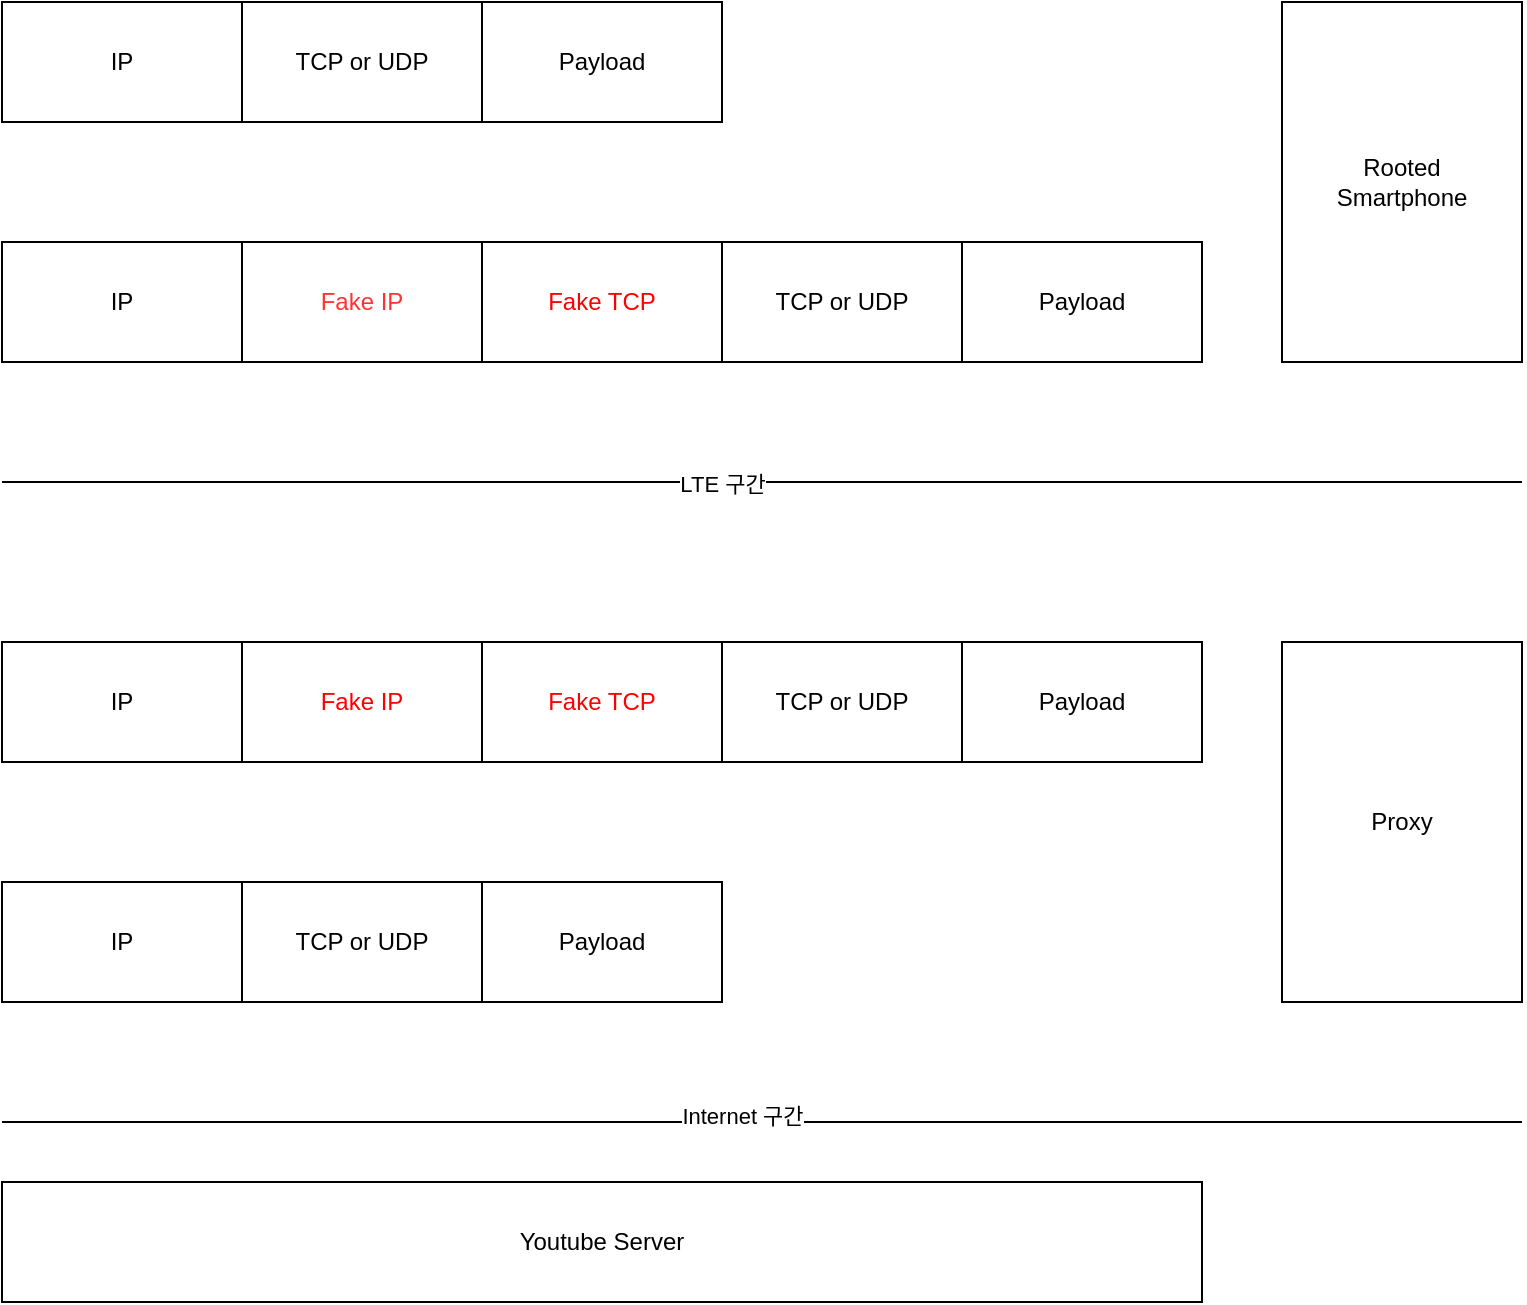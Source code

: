 <mxfile version="14.9.8" type="device"><diagram id="Ib_mWtSl0Ooc5z17MnfF" name="Page-1"><mxGraphModel dx="1422" dy="834" grid="1" gridSize="10" guides="1" tooltips="1" connect="1" arrows="1" fold="1" page="1" pageScale="1" pageWidth="850" pageHeight="1100" math="0" shadow="0"><root><mxCell id="0"/><mxCell id="1" parent="0"/><mxCell id="jHTLj4FO-ZqBWE9UkEH2-1" value="IP" style="rounded=0;whiteSpace=wrap;html=1;" vertex="1" parent="1"><mxGeometry x="40" y="120" width="120" height="60" as="geometry"/></mxCell><mxCell id="jHTLj4FO-ZqBWE9UkEH2-2" value="TCP or UDP" style="rounded=0;whiteSpace=wrap;html=1;" vertex="1" parent="1"><mxGeometry x="160" y="120" width="120" height="60" as="geometry"/></mxCell><mxCell id="jHTLj4FO-ZqBWE9UkEH2-3" value="Payload" style="rounded=0;whiteSpace=wrap;html=1;" vertex="1" parent="1"><mxGeometry x="280" y="120" width="120" height="60" as="geometry"/></mxCell><mxCell id="jHTLj4FO-ZqBWE9UkEH2-4" value="IP" style="rounded=0;whiteSpace=wrap;html=1;" vertex="1" parent="1"><mxGeometry x="40" y="240" width="120" height="60" as="geometry"/></mxCell><mxCell id="jHTLj4FO-ZqBWE9UkEH2-5" value="TCP or UDP" style="rounded=0;whiteSpace=wrap;html=1;" vertex="1" parent="1"><mxGeometry x="400" y="240" width="120" height="60" as="geometry"/></mxCell><mxCell id="jHTLj4FO-ZqBWE9UkEH2-6" value="Payload" style="rounded=0;whiteSpace=wrap;html=1;" vertex="1" parent="1"><mxGeometry x="520" y="240" width="120" height="60" as="geometry"/></mxCell><mxCell id="jHTLj4FO-ZqBWE9UkEH2-7" value="&lt;font color=&quot;#ff3333&quot;&gt;Fake IP&lt;/font&gt;" style="rounded=0;whiteSpace=wrap;html=1;" vertex="1" parent="1"><mxGeometry x="160" y="240" width="120" height="60" as="geometry"/></mxCell><mxCell id="jHTLj4FO-ZqBWE9UkEH2-8" value="&lt;font color=&quot;#ff0000&quot;&gt;Fake TCP&lt;/font&gt;" style="rounded=0;whiteSpace=wrap;html=1;" vertex="1" parent="1"><mxGeometry x="280" y="240" width="120" height="60" as="geometry"/></mxCell><mxCell id="jHTLj4FO-ZqBWE9UkEH2-9" value="" style="endArrow=none;html=1;" edge="1" parent="1"><mxGeometry width="50" height="50" relative="1" as="geometry"><mxPoint x="40" y="360" as="sourcePoint"/><mxPoint x="800" y="360" as="targetPoint"/></mxGeometry></mxCell><mxCell id="jHTLj4FO-ZqBWE9UkEH2-10" value="LTE 구간" style="edgeLabel;html=1;align=center;verticalAlign=middle;resizable=0;points=[];" vertex="1" connectable="0" parent="jHTLj4FO-ZqBWE9UkEH2-9"><mxGeometry x="-0.177" y="-1" relative="1" as="geometry"><mxPoint x="47" as="offset"/></mxGeometry></mxCell><mxCell id="jHTLj4FO-ZqBWE9UkEH2-11" value="IP" style="rounded=0;whiteSpace=wrap;html=1;" vertex="1" parent="1"><mxGeometry x="40" y="440" width="120" height="60" as="geometry"/></mxCell><mxCell id="jHTLj4FO-ZqBWE9UkEH2-12" value="TCP or UDP" style="rounded=0;whiteSpace=wrap;html=1;" vertex="1" parent="1"><mxGeometry x="400" y="440" width="120" height="60" as="geometry"/></mxCell><mxCell id="jHTLj4FO-ZqBWE9UkEH2-13" value="Payload" style="rounded=0;whiteSpace=wrap;html=1;" vertex="1" parent="1"><mxGeometry x="520" y="440" width="120" height="60" as="geometry"/></mxCell><mxCell id="jHTLj4FO-ZqBWE9UkEH2-14" value="&lt;font color=&quot;#ff0000&quot;&gt;Fake IP&lt;/font&gt;" style="rounded=0;whiteSpace=wrap;html=1;" vertex="1" parent="1"><mxGeometry x="160" y="440" width="120" height="60" as="geometry"/></mxCell><mxCell id="jHTLj4FO-ZqBWE9UkEH2-15" value="&lt;font color=&quot;#ff0000&quot;&gt;Fake TCP&lt;/font&gt;" style="rounded=0;whiteSpace=wrap;html=1;" vertex="1" parent="1"><mxGeometry x="280" y="440" width="120" height="60" as="geometry"/></mxCell><mxCell id="jHTLj4FO-ZqBWE9UkEH2-16" value="IP" style="rounded=0;whiteSpace=wrap;html=1;" vertex="1" parent="1"><mxGeometry x="40" y="560" width="120" height="60" as="geometry"/></mxCell><mxCell id="jHTLj4FO-ZqBWE9UkEH2-17" value="TCP or UDP" style="rounded=0;whiteSpace=wrap;html=1;" vertex="1" parent="1"><mxGeometry x="160" y="560" width="120" height="60" as="geometry"/></mxCell><mxCell id="jHTLj4FO-ZqBWE9UkEH2-18" value="Payload" style="rounded=0;whiteSpace=wrap;html=1;" vertex="1" parent="1"><mxGeometry x="280" y="560" width="120" height="60" as="geometry"/></mxCell><mxCell id="jHTLj4FO-ZqBWE9UkEH2-22" value="Rooted&lt;br&gt;Smartphone" style="rounded=0;whiteSpace=wrap;html=1;" vertex="1" parent="1"><mxGeometry x="680" y="120" width="120" height="180" as="geometry"/></mxCell><mxCell id="jHTLj4FO-ZqBWE9UkEH2-23" value="Proxy" style="rounded=0;whiteSpace=wrap;html=1;" vertex="1" parent="1"><mxGeometry x="680" y="440" width="120" height="180" as="geometry"/></mxCell><mxCell id="jHTLj4FO-ZqBWE9UkEH2-25" value="Youtube Server" style="rounded=0;whiteSpace=wrap;html=1;" vertex="1" parent="1"><mxGeometry x="40" y="710" width="600" height="60" as="geometry"/></mxCell><mxCell id="jHTLj4FO-ZqBWE9UkEH2-34" value="" style="endArrow=none;html=1;" edge="1" parent="1"><mxGeometry width="50" height="50" relative="1" as="geometry"><mxPoint x="40" y="680" as="sourcePoint"/><mxPoint x="800" y="680" as="targetPoint"/><Array as="points"><mxPoint x="420" y="680"/></Array></mxGeometry></mxCell><mxCell id="jHTLj4FO-ZqBWE9UkEH2-35" value="Internet 구간" style="edgeLabel;html=1;align=center;verticalAlign=middle;resizable=0;points=[];" vertex="1" connectable="0" parent="jHTLj4FO-ZqBWE9UkEH2-34"><mxGeometry x="-0.026" y="3" relative="1" as="geometry"><mxPoint as="offset"/></mxGeometry></mxCell></root></mxGraphModel></diagram></mxfile>